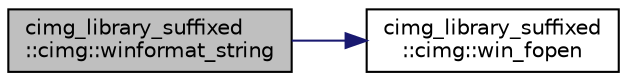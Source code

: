digraph "cimg_library_suffixed::cimg::winformat_string"
{
  edge [fontname="Helvetica",fontsize="10",labelfontname="Helvetica",labelfontsize="10"];
  node [fontname="Helvetica",fontsize="10",shape=record];
  rankdir="LR";
  Node4884 [label="cimg_library_suffixed\l::cimg::winformat_string",height=0.2,width=0.4,color="black", fillcolor="grey75", style="filled", fontcolor="black"];
  Node4884 -> Node4885 [color="midnightblue",fontsize="10",style="solid",fontname="Helvetica"];
  Node4885 [label="cimg_library_suffixed\l::cimg::win_fopen",height=0.2,width=0.4,color="black", fillcolor="white", style="filled",URL="$namespacecimg__library__suffixed_1_1cimg.html#a9d486931d7eb759c7268b09a62cd3d28"];
}
